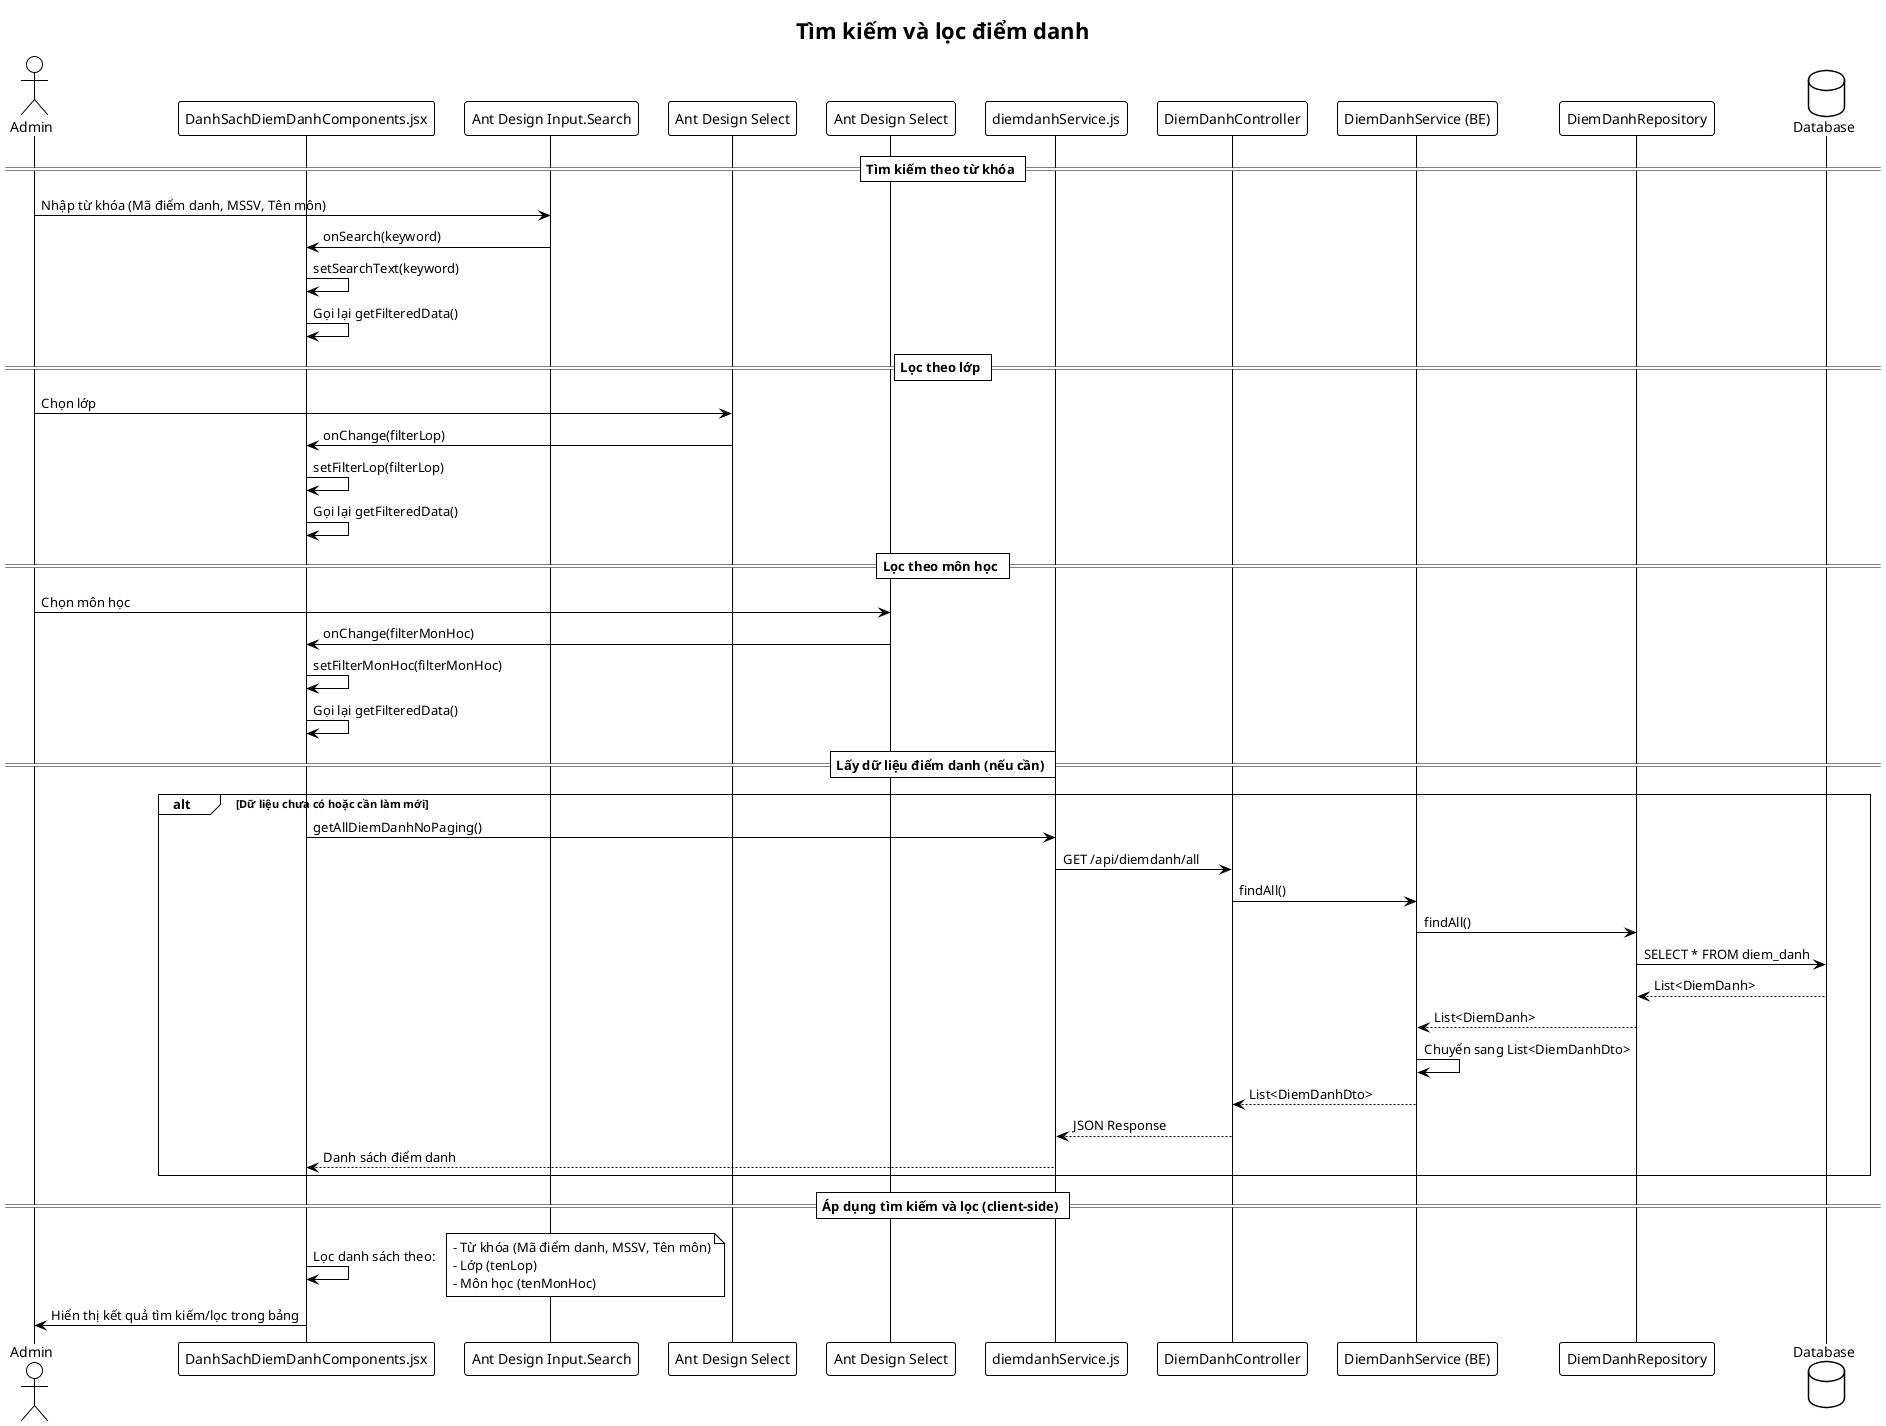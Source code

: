 @startuml
!theme plain
title Tìm kiếm và lọc điểm danh

actor "Admin" as admin
participant "DanhSachDiemDanhComponents.jsx" as component
participant "Ant Design Input.Search" as searchInput
participant "Ant Design Select" as selectLop
participant "Ant Design Select" as selectMonHoc
participant "diemdanhService.js" as diemdanhService
participant "DiemDanhController" as controller
participant "DiemDanhService (BE)" as service
participant "DiemDanhRepository" as repository
database "Database" as db

== Tìm kiếm theo từ khóa ==
admin -> searchInput: Nhập từ khóa (Mã điểm danh, MSSV, Tên môn)
searchInput -> component: onSearch(keyword)
component -> component: setSearchText(keyword)
component -> component: Gọi lại getFilteredData()

== Lọc theo lớp ==
admin -> selectLop: Chọn lớp
selectLop -> component: onChange(filterLop)
component -> component: setFilterLop(filterLop)
component -> component: Gọi lại getFilteredData()

== Lọc theo môn học ==
admin -> selectMonHoc: Chọn môn học
selectMonHoc -> component: onChange(filterMonHoc)
component -> component: setFilterMonHoc(filterMonHoc)
component -> component: Gọi lại getFilteredData()

== Lấy dữ liệu điểm danh (nếu cần) ==
alt Dữ liệu chưa có hoặc cần làm mới
    component -> diemdanhService: getAllDiemDanhNoPaging()
    diemdanhService -> controller: GET /api/diemdanh/all
    controller -> service: findAll()
    service -> repository: findAll()
    repository -> db: SELECT * FROM diem_danh
    db --> repository: List<DiemDanh>
    repository --> service: List<DiemDanh>
    service -> service: Chuyển sang List<DiemDanhDto>
    service --> controller: List<DiemDanhDto>
    controller --> diemdanhService: JSON Response
    diemdanhService --> component: Danh sách điểm danh
end

== Áp dụng tìm kiếm và lọc (client-side) ==
component -> component: Lọc danh sách theo:
note right
- Từ khóa (Mã điểm danh, MSSV, Tên môn)
- Lớp (tenLop)
- Môn học (tenMonHoc)
end note
component -> admin: Hiển thị kết quả tìm kiếm/lọc trong bảng
@enduml 